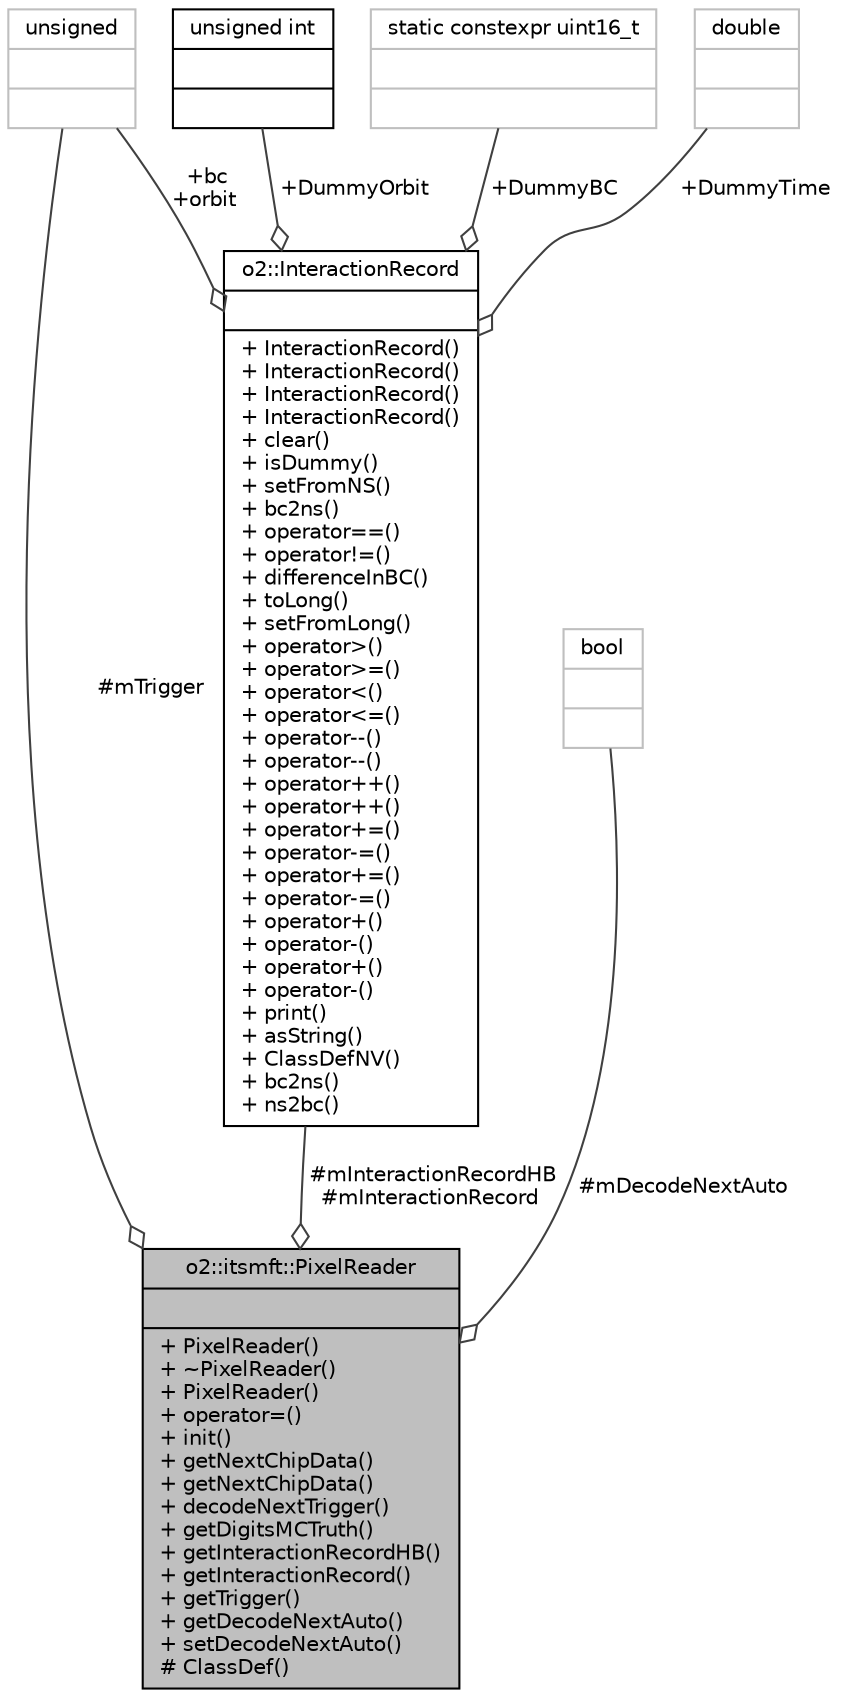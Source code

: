 digraph "o2::itsmft::PixelReader"
{
 // INTERACTIVE_SVG=YES
  bgcolor="transparent";
  edge [fontname="Helvetica",fontsize="10",labelfontname="Helvetica",labelfontsize="10"];
  node [fontname="Helvetica",fontsize="10",shape=record];
  Node5 [label="{o2::itsmft::PixelReader\n||+ PixelReader()\l+ ~PixelReader()\l+ PixelReader()\l+ operator=()\l+ init()\l+ getNextChipData()\l+ getNextChipData()\l+ decodeNextTrigger()\l+ getDigitsMCTruth()\l+ getInteractionRecordHB()\l+ getInteractionRecord()\l+ getTrigger()\l+ getDecodeNextAuto()\l+ setDecodeNextAuto()\l# ClassDef()\l}",height=0.2,width=0.4,color="black", fillcolor="grey75", style="filled", fontcolor="black"];
  Node6 -> Node5 [color="grey25",fontsize="10",style="solid",label=" #mInteractionRecordHB\n#mInteractionRecord" ,arrowhead="odiamond",fontname="Helvetica"];
  Node6 [label="{o2::InteractionRecord\n||+ InteractionRecord()\l+ InteractionRecord()\l+ InteractionRecord()\l+ InteractionRecord()\l+ clear()\l+ isDummy()\l+ setFromNS()\l+ bc2ns()\l+ operator==()\l+ operator!=()\l+ differenceInBC()\l+ toLong()\l+ setFromLong()\l+ operator\>()\l+ operator\>=()\l+ operator\<()\l+ operator\<=()\l+ operator--()\l+ operator--()\l+ operator++()\l+ operator++()\l+ operator+=()\l+ operator-=()\l+ operator+=()\l+ operator-=()\l+ operator+()\l+ operator-()\l+ operator+()\l+ operator-()\l+ print()\l+ asString()\l+ ClassDefNV()\l+ bc2ns()\l+ ns2bc()\l}",height=0.2,width=0.4,color="black",URL="$d1/d21/structo2_1_1InteractionRecord.html"];
  Node7 -> Node6 [color="grey25",fontsize="10",style="solid",label=" +DummyTime" ,arrowhead="odiamond",fontname="Helvetica"];
  Node7 [label="{double\n||}",height=0.2,width=0.4,color="grey75"];
  Node8 -> Node6 [color="grey25",fontsize="10",style="solid",label=" +DummyOrbit" ,arrowhead="odiamond",fontname="Helvetica"];
  Node8 [label="{unsigned int\n||}",height=0.2,width=0.4,color="black",URL="$d2/d5f/classunsigned_01int.html"];
  Node9 -> Node6 [color="grey25",fontsize="10",style="solid",label=" +bc\n+orbit" ,arrowhead="odiamond",fontname="Helvetica"];
  Node9 [label="{unsigned\n||}",height=0.2,width=0.4,color="grey75"];
  Node10 -> Node6 [color="grey25",fontsize="10",style="solid",label=" +DummyBC" ,arrowhead="odiamond",fontname="Helvetica"];
  Node10 [label="{static constexpr uint16_t\n||}",height=0.2,width=0.4,color="grey75"];
  Node11 -> Node5 [color="grey25",fontsize="10",style="solid",label=" #mDecodeNextAuto" ,arrowhead="odiamond",fontname="Helvetica"];
  Node11 [label="{bool\n||}",height=0.2,width=0.4,color="grey75"];
  Node9 -> Node5 [color="grey25",fontsize="10",style="solid",label=" #mTrigger" ,arrowhead="odiamond",fontname="Helvetica"];
}
